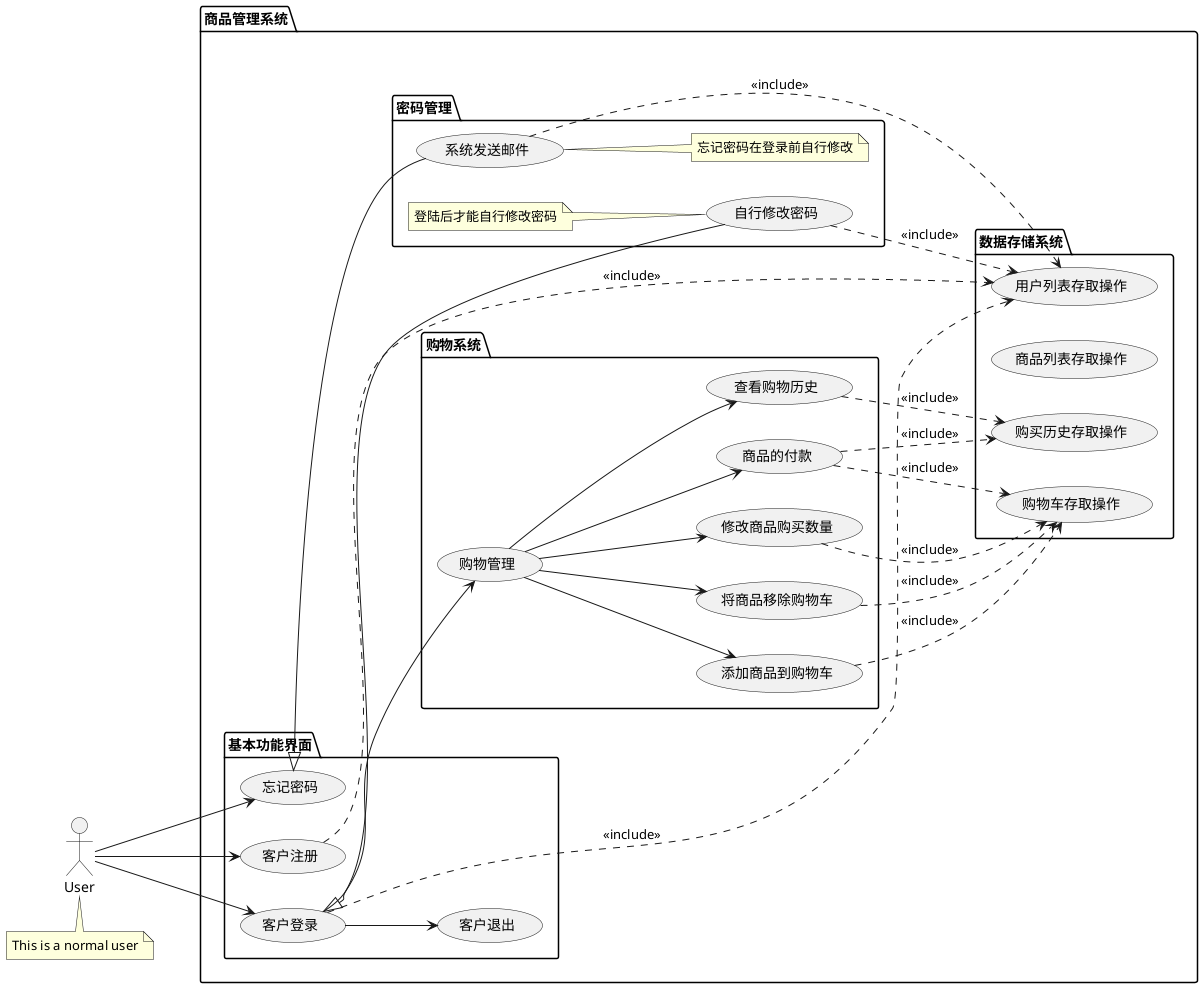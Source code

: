 @startuml
'https://plantuml.com/use-case-diagram

':Main Admin: as Admin
left to right direction


actor User

package 商品管理系统{

package 基本功能界面{
    (客户登录)
    (客户退出)
    (客户注册)
    (忘记密码)
}

package 数据存储系统{
    usecase (用户列表存取操作)
    usecase (商品列表存取操作)
    usecase (购买历史存取操作)
    usecase (购物车存取操作)
}

usecase 客户登录 as "客户登录
--
输入用户名和密码
密码验证
"


User --> (客户登录)
(客户登录) ..> (用户列表存取操作):<<include>>
User --> (客户注册)
(客户注册) ..> (用户列表存取操作):<<include>>
(客户登录) --> (客户退出)
User --> (忘记密码)

package 密码管理{
(客户登录) <|-- (自行修改密码)

note left : 登陆后才能自行修改密码

(忘记密码) <|-- (系统发送邮件)
note right : 忘记密码在登录前自行修改

(自行修改密码) ..> (用户列表存取操作):<<include>>
(系统发送邮件) ..> (用户列表存取操作):<<include>>
}
package 购物系统{
(客户登录) --> (购物管理)
(购物管理) --> (添加商品到购物车)
(购物管理) --> (将商品移除购物车)
(购物管理) --> (修改商品购买数量)
(购物管理) --> (商品的付款)
(购物管理) --> (查看购物历史)


(查看购物历史) ..> (购买历史存取操作):<<include>>
(添加商品到购物车) ..> (购物车存取操作):<<include>>
(将商品移除购物车) ..> (购物车存取操作):<<include>>
(修改商品购买数量) ..> (购物车存取操作):<<include>>
(商品的付款) ..> (购物车存取操作):<<include>>
(商品的付款) ..> (购买历史存取操作):<<include>>
}

}

'(登录) --> (输入用户名)

note bottom of User : This is a normal user


@enduml